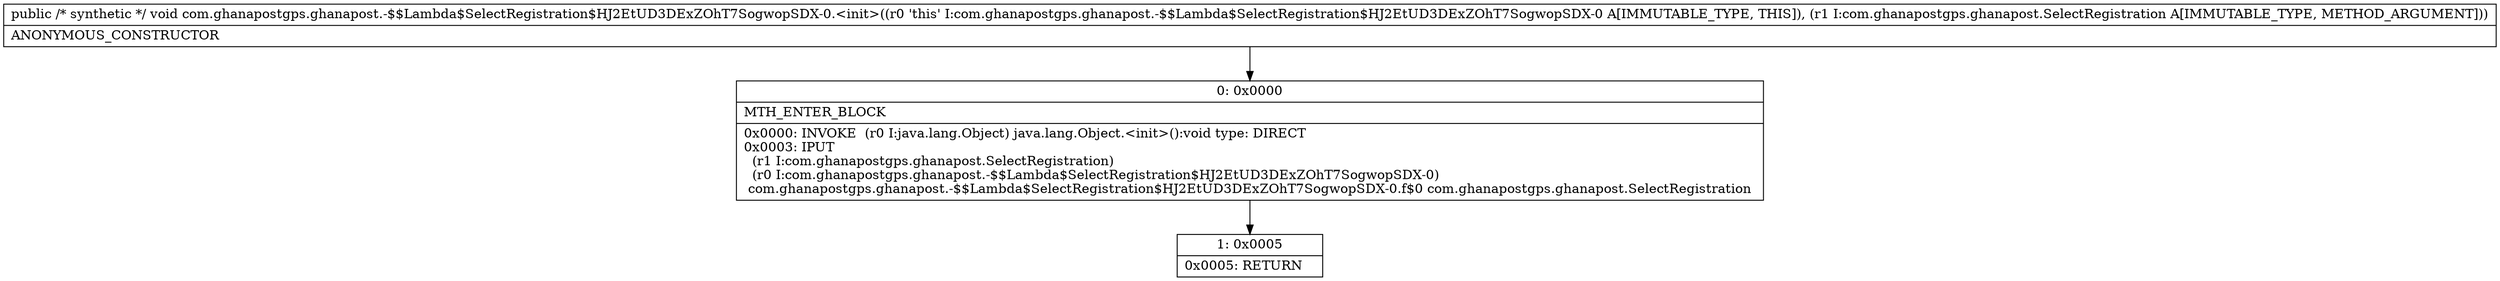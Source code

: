 digraph "CFG forcom.ghanapostgps.ghanapost.\-$$Lambda$SelectRegistration$HJ2EtUD3DExZOhT7SogwopSDX\-0.\<init\>(Lcom\/ghanapostgps\/ghanapost\/SelectRegistration;)V" {
Node_0 [shape=record,label="{0\:\ 0x0000|MTH_ENTER_BLOCK\l|0x0000: INVOKE  (r0 I:java.lang.Object) java.lang.Object.\<init\>():void type: DIRECT \l0x0003: IPUT  \l  (r1 I:com.ghanapostgps.ghanapost.SelectRegistration)\l  (r0 I:com.ghanapostgps.ghanapost.\-$$Lambda$SelectRegistration$HJ2EtUD3DExZOhT7SogwopSDX\-0)\l com.ghanapostgps.ghanapost.\-$$Lambda$SelectRegistration$HJ2EtUD3DExZOhT7SogwopSDX\-0.f$0 com.ghanapostgps.ghanapost.SelectRegistration \l}"];
Node_1 [shape=record,label="{1\:\ 0x0005|0x0005: RETURN   \l}"];
MethodNode[shape=record,label="{public \/* synthetic *\/ void com.ghanapostgps.ghanapost.\-$$Lambda$SelectRegistration$HJ2EtUD3DExZOhT7SogwopSDX\-0.\<init\>((r0 'this' I:com.ghanapostgps.ghanapost.\-$$Lambda$SelectRegistration$HJ2EtUD3DExZOhT7SogwopSDX\-0 A[IMMUTABLE_TYPE, THIS]), (r1 I:com.ghanapostgps.ghanapost.SelectRegistration A[IMMUTABLE_TYPE, METHOD_ARGUMENT]))  | ANONYMOUS_CONSTRUCTOR\l}"];
MethodNode -> Node_0;
Node_0 -> Node_1;
}

